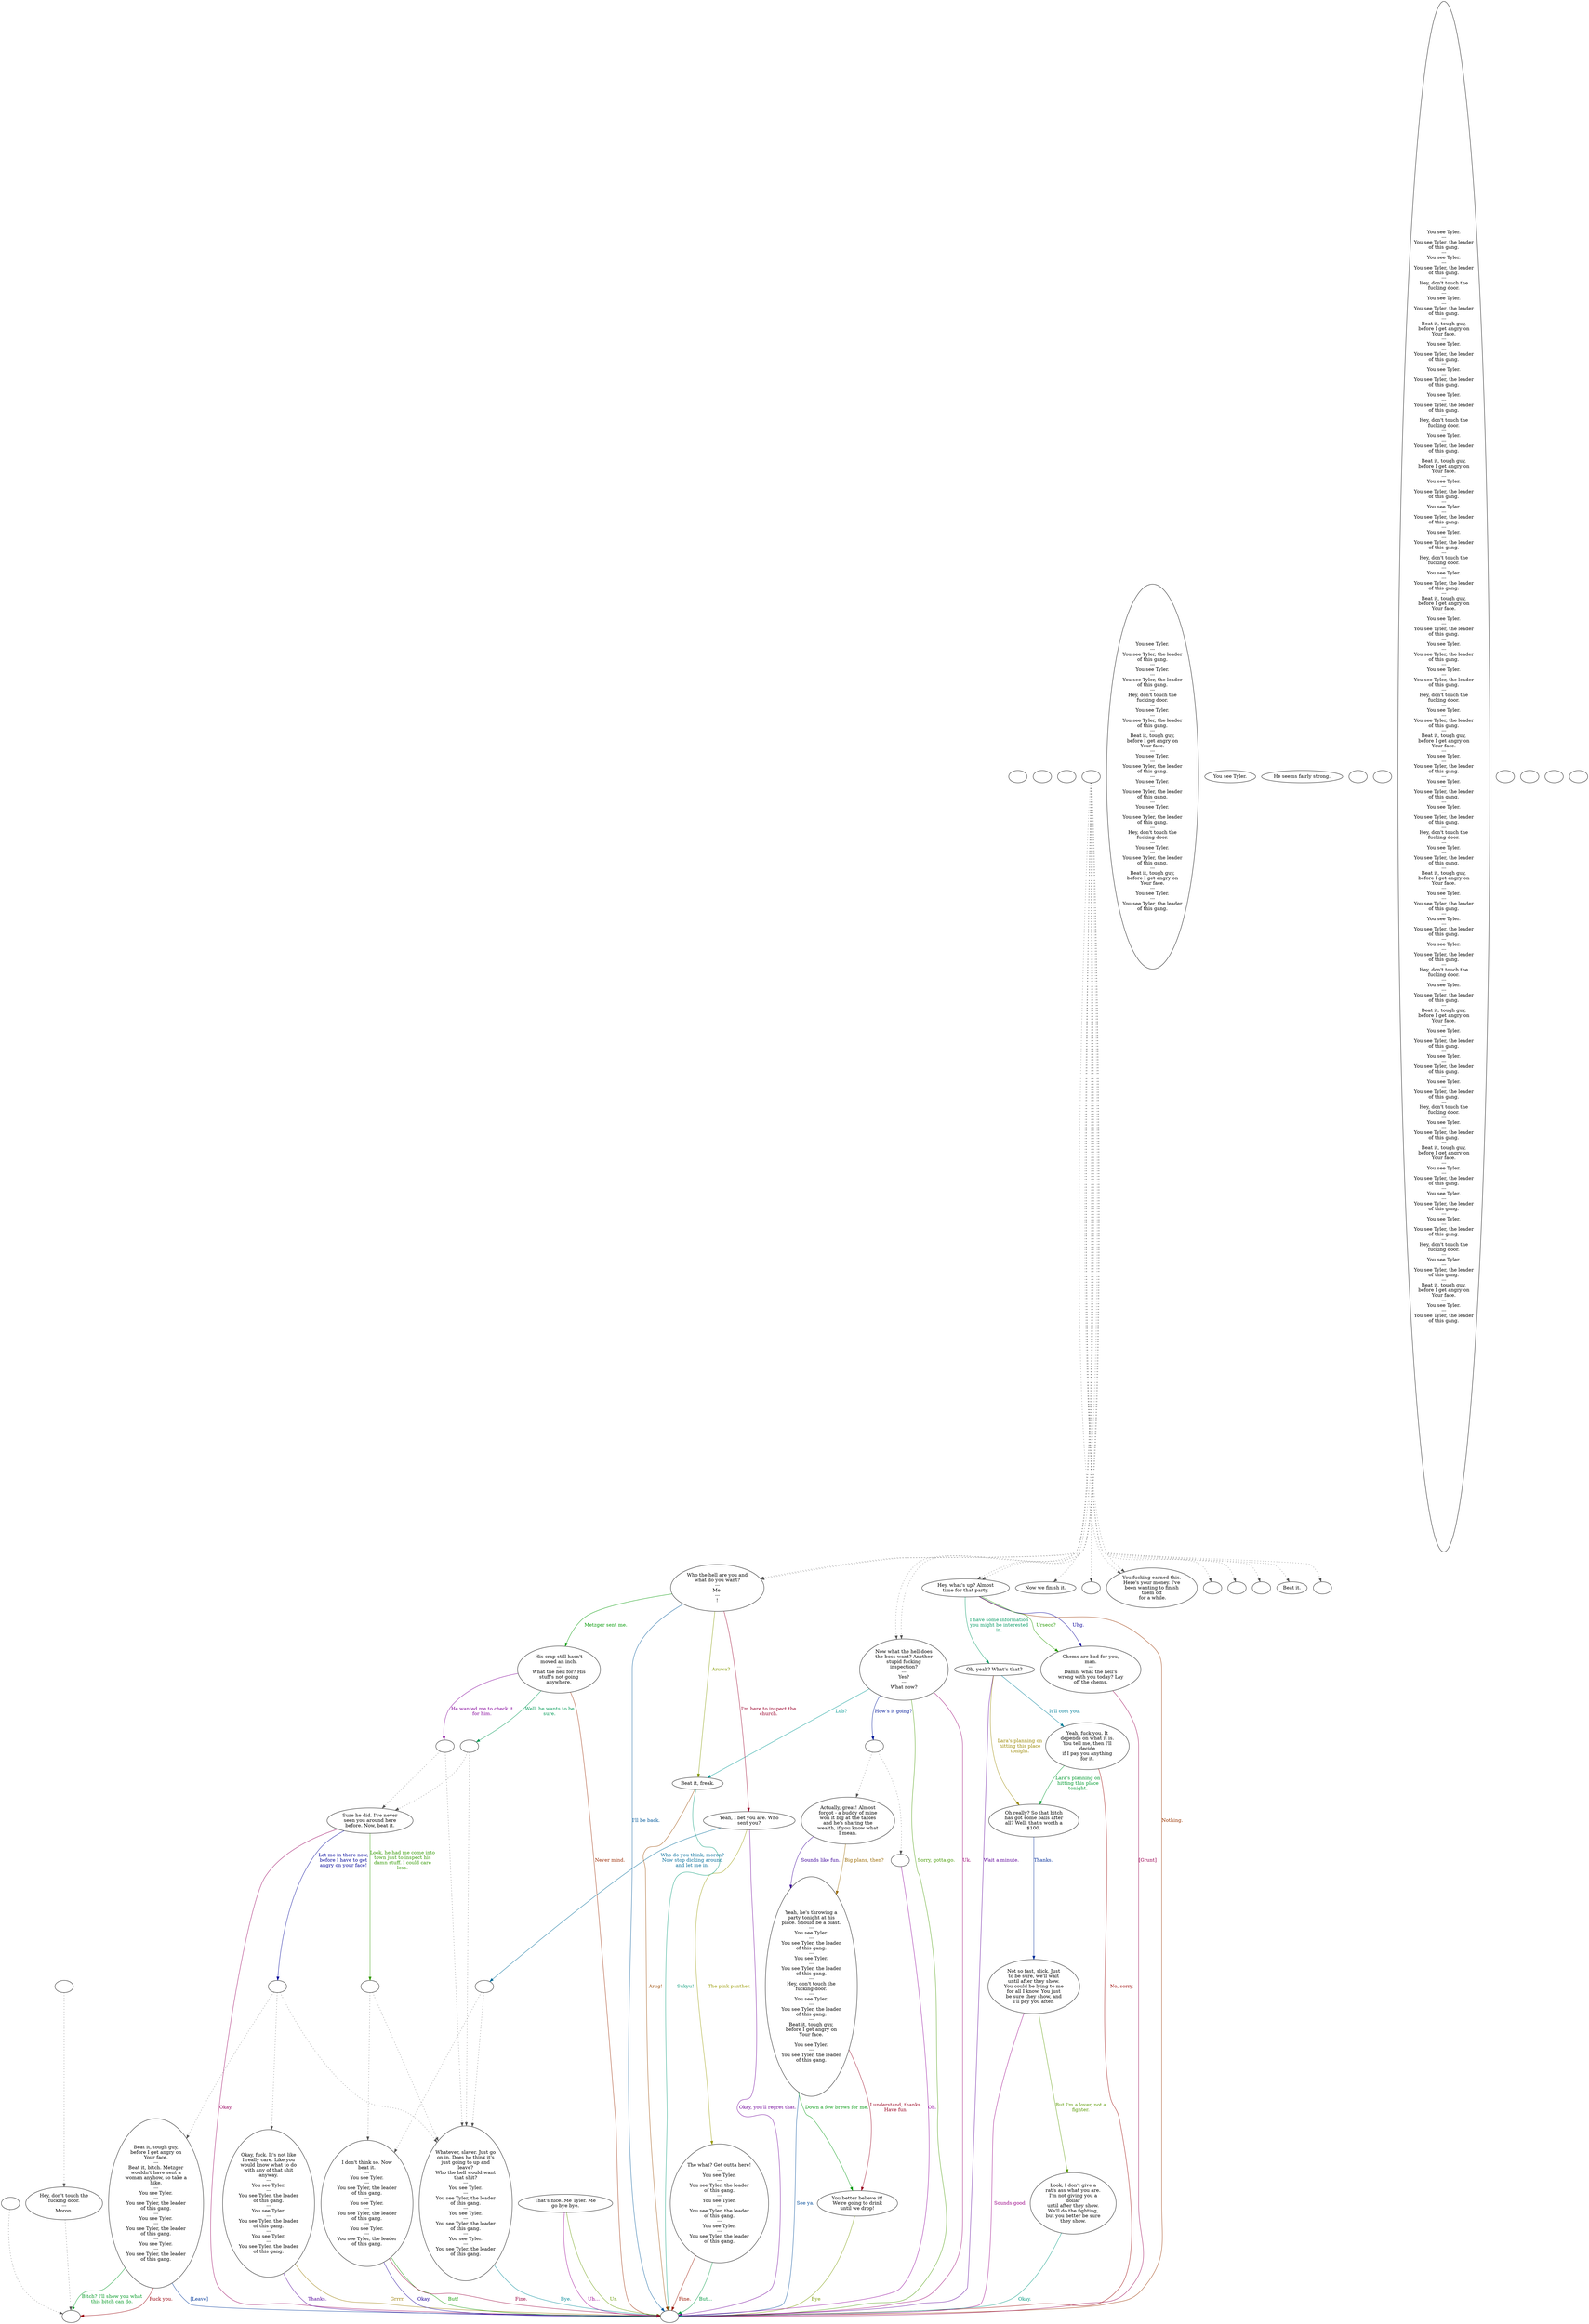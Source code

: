 digraph dcTyler {
  "checkPartyMembersNearDoor" [style=filled       fillcolor="#FFFFFF"       color="#000000"]
  "checkPartyMembersNearDoor" [label=""]
  "start" [style=filled       fillcolor="#FFFFFF"       color="#000000"]
  "start" [label=""]
  "critter_p_proc" [style=filled       fillcolor="#FFFFFF"       color="#000000"]
  "critter_p_proc" [label=""]
  "pickup_p_proc" [style=filled       fillcolor="#FFFFFF"       color="#000000"]
  "pickup_p_proc" -> "Node998" [style=dotted color="#555555"]
  "pickup_p_proc" [label=""]
  "talk_p_proc" [style=filled       fillcolor="#FFFFFF"       color="#000000"]
  "talk_p_proc" -> "Node002" [style=dotted color="#555555"]
  "talk_p_proc" -> "Node003" [style=dotted color="#555555"]
  "talk_p_proc" -> "Node027" [style=dotted color="#555555"]
  "talk_p_proc" -> "Node027" [style=dotted color="#555555"]
  "talk_p_proc" -> "Node004" [style=dotted color="#555555"]
  "talk_p_proc" -> "Node005" [style=dotted color="#555555"]
  "talk_p_proc" -> "Node024" [style=dotted color="#555555"]
  "talk_p_proc" -> "Node024" [style=dotted color="#555555"]
  "talk_p_proc" -> "Node018" [style=dotted color="#555555"]
  "talk_p_proc" -> "Node018" [style=dotted color="#555555"]
  "talk_p_proc" -> "Node023" [style=dotted color="#555555"]
  "talk_p_proc" -> "Node012" [style=dotted color="#555555"]
  "talk_p_proc" -> "Node032" [style=dotted color="#555555"]
  "talk_p_proc" -> "Node006" [style=dotted color="#555555"]
  "talk_p_proc" -> "Node006" [style=dotted color="#555555"]
  "talk_p_proc" [label=""]
  "destroy_p_proc" [style=filled       fillcolor="#FFFFFF"       color="#000000"]
  "destroy_p_proc" [label="You see Tyler.\n---\nYou see Tyler, the leader\nof this gang.\n---\nYou see Tyler.\n---\nYou see Tyler, the leader\nof this gang.\n---\nHey, don't touch the\nfucking door.\n---\nYou see Tyler.\n---\nYou see Tyler, the leader\nof this gang.\n---\nBeat it, tough guy,\nbefore I get angry on\nYour face.\n---\nYou see Tyler.\n---\nYou see Tyler, the leader\nof this gang.\n---\nYou see Tyler.\n---\nYou see Tyler, the leader\nof this gang.\n---\nYou see Tyler.\n---\nYou see Tyler, the leader\nof this gang.\n---\nHey, don't touch the\nfucking door.\n---\nYou see Tyler.\n---\nYou see Tyler, the leader\nof this gang.\n---\nBeat it, tough guy,\nbefore I get angry on\nYour face.\n---\nYou see Tyler.\n---\nYou see Tyler, the leader\nof this gang."]
  "look_at_p_proc" [style=filled       fillcolor="#FFFFFF"       color="#000000"]
  "look_at_p_proc" [label="You see Tyler."]
  "description_p_proc" [style=filled       fillcolor="#FFFFFF"       color="#000000"]
  "description_p_proc" [label="He seems fairly strong."]
  "use_skill_on_p_proc" [style=filled       fillcolor="#FFFFFF"       color="#000000"]
  "use_skill_on_p_proc" [label=""]
  "damage_p_proc" [style=filled       fillcolor="#FFFFFF"       color="#000000"]
  "damage_p_proc" [label=""]
  "map_enter_p_proc" [style=filled       fillcolor="#FFFFFF"       color="#000000"]
  "map_enter_p_proc" [label="You see Tyler.\n---\nYou see Tyler, the leader\nof this gang.\n---\nYou see Tyler.\n---\nYou see Tyler, the leader\nof this gang.\n---\nHey, don't touch the\nfucking door.\n---\nYou see Tyler.\n---\nYou see Tyler, the leader\nof this gang.\n---\nBeat it, tough guy,\nbefore I get angry on\nYour face.\n---\nYou see Tyler.\n---\nYou see Tyler, the leader\nof this gang.\n---\nYou see Tyler.\n---\nYou see Tyler, the leader\nof this gang.\n---\nYou see Tyler.\n---\nYou see Tyler, the leader\nof this gang.\n---\nHey, don't touch the\nfucking door.\n---\nYou see Tyler.\n---\nYou see Tyler, the leader\nof this gang.\n---\nBeat it, tough guy,\nbefore I get angry on\nYour face.\n---\nYou see Tyler.\n---\nYou see Tyler, the leader\nof this gang.\n---\nYou see Tyler.\n---\nYou see Tyler, the leader\nof this gang.\n---\nYou see Tyler.\n---\nYou see Tyler, the leader\nof this gang.\n---\nHey, don't touch the\nfucking door.\n---\nYou see Tyler.\n---\nYou see Tyler, the leader\nof this gang.\n---\nBeat it, tough guy,\nbefore I get angry on\nYour face.\n---\nYou see Tyler.\n---\nYou see Tyler, the leader\nof this gang.\n---\nYou see Tyler.\n---\nYou see Tyler, the leader\nof this gang.\n---\nYou see Tyler.\n---\nYou see Tyler, the leader\nof this gang.\n---\nHey, don't touch the\nfucking door.\n---\nYou see Tyler.\n---\nYou see Tyler, the leader\nof this gang.\n---\nBeat it, tough guy,\nbefore I get angry on\nYour face.\n---\nYou see Tyler.\n---\nYou see Tyler, the leader\nof this gang.\n---\nYou see Tyler.\n---\nYou see Tyler, the leader\nof this gang.\n---\nYou see Tyler.\n---\nYou see Tyler, the leader\nof this gang.\n---\nHey, don't touch the\nfucking door.\n---\nYou see Tyler.\n---\nYou see Tyler, the leader\nof this gang.\n---\nBeat it, tough guy,\nbefore I get angry on\nYour face.\n---\nYou see Tyler.\n---\nYou see Tyler, the leader\nof this gang.\n---\nYou see Tyler.\n---\nYou see Tyler, the leader\nof this gang.\n---\nYou see Tyler.\n---\nYou see Tyler, the leader\nof this gang.\n---\nHey, don't touch the\nfucking door.\n---\nYou see Tyler.\n---\nYou see Tyler, the leader\nof this gang.\n---\nBeat it, tough guy,\nbefore I get angry on\nYour face.\n---\nYou see Tyler.\n---\nYou see Tyler, the leader\nof this gang.\n---\nYou see Tyler.\n---\nYou see Tyler, the leader\nof this gang.\n---\nYou see Tyler.\n---\nYou see Tyler, the leader\nof this gang.\n---\nHey, don't touch the\nfucking door.\n---\nYou see Tyler.\n---\nYou see Tyler, the leader\nof this gang.\n---\nBeat it, tough guy,\nbefore I get angry on\nYour face.\n---\nYou see Tyler.\n---\nYou see Tyler, the leader\nof this gang.\n---\nYou see Tyler.\n---\nYou see Tyler, the leader\nof this gang.\n---\nYou see Tyler.\n---\nYou see Tyler, the leader\nof this gang.\n---\nHey, don't touch the\nfucking door.\n---\nYou see Tyler.\n---\nYou see Tyler, the leader\nof this gang.\n---\nBeat it, tough guy,\nbefore I get angry on\nYour face.\n---\nYou see Tyler.\n---\nYou see Tyler, the leader\nof this gang."]
  "map_exit_p_proc" [style=filled       fillcolor="#FFFFFF"       color="#000000"]
  "map_exit_p_proc" [label=""]
  "timed_event_p_proc" [style=filled       fillcolor="#FFFFFF"       color="#000000"]
  "timed_event_p_proc" -> "Node001" [style=dotted color="#555555"]
  "timed_event_p_proc" [label=""]
  "map_update_p_proc" [style=filled       fillcolor="#FFFFFF"       color="#000000"]
  "map_update_p_proc" [label=""]
  "combat_p_proc" [style=filled       fillcolor="#FFFFFF"       color="#000000"]
  "combat_p_proc" [label=""]
  "push_p_proc" [style=filled       fillcolor="#FFFFFF"       color="#000000"]
  "push_p_proc" [label=""]
  "Node998" [style=filled       fillcolor="#FFFFFF"       color="#000000"]
  "Node998" [label=""]
  "Node999" [style=filled       fillcolor="#FFFFFF"       color="#000000"]
  "Node999" [label=""]
  "Node001" [style=filled       fillcolor="#FFFFFF"       color="#000000"]
  "Node001" -> "Node998" [style=dotted color="#555555"]
  "Node001" [label="Hey, don't touch the\nfucking door.\n---\nMoron."]
  "Node002" [style=filled       fillcolor="#FFFFFF"       color="#000000"]
  "Node002" [label="Now we finish it."]
  "Node003" [style=filled       fillcolor="#FFFFFF"       color="#000000"]
  "Node003" [label=""]
  "Node004" [style=filled       fillcolor="#FFFFFF"       color="#000000"]
  "Node004" [label=""]
  "Node005" [style=filled       fillcolor="#FFFFFF"       color="#000000"]
  "Node005" [label=""]
  "Node006" [style=filled       fillcolor="#FFFFFF"       color="#000000"]
  "Node006" [label="Who the hell are you and\nwhat do you want?\n---\nMe \n---\n!"]
  "Node006" -> "Node007" [label="Metzger sent me." color="#009902" fontcolor="#009902"]
  "Node006" -> "Node016" [label="I'm here to inspect the\nchurch." color="#99002A" fontcolor="#99002A"]
  "Node006" -> "Node999" [label="I'll be back." color="#005799" fontcolor="#005799"]
  "Node006" -> "Node014" [label="Aruwa?" color="#849900" fontcolor="#849900"]
  "Node007" [style=filled       fillcolor="#FFFFFF"       color="#000000"]
  "Node007" [label="His crap still hasn't\nmoved an inch.\n---\nWhat the hell for? His\nstuff's not going\nanywhere."]
  "Node007" -> "Node990" [label="He wanted me to check it\nfor him." color="#820099" fontcolor="#820099"]
  "Node007" -> "Node989" [label="Well, he wants to be\nsure." color="#009955" fontcolor="#009955"]
  "Node007" -> "Node999" [label="Never mind." color="#992800" fontcolor="#992800"]
  "Node008" [style=filled       fillcolor="#FFFFFF"       color="#000000"]
  "Node008" [label="Sure he did. I've never\nseen you around here\nbefore. Now, beat it."]
  "Node008" -> "Node988" [label="Let me in there now,\nbefore I have to get\nangry on your face!" color="#000499" fontcolor="#000499"]
  "Node008" -> "Node987" [label="Look, he had me come into\ntown just to inspect his\ndamn stuff. I could care\nless." color="#319900" fontcolor="#319900"]
  "Node008" -> "Node999" [label="Okay." color="#99005E" fontcolor="#99005E"]
  "Node009" [style=filled       fillcolor="#FFFFFF"       color="#000000"]
  "Node009" [label="Whatever, slaver. Just go\non in. Does he think it's\njust going to up and\nleave?\nWho the hell would want\nthat shit?\n---\nYou see Tyler.\n---\nYou see Tyler, the leader\nof this gang.\n---\nYou see Tyler.\n---\nYou see Tyler, the leader\nof this gang.\n---\nYou see Tyler.\n---\nYou see Tyler, the leader\nof this gang."]
  "Node009" -> "Node999" [label="Bye." color="#008A99" fontcolor="#008A99"]
  "Node010" [style=filled       fillcolor="#FFFFFF"       color="#000000"]
  "Node010" [label="Okay, fuck. It's not like\nI really care. Like you\nwould know what to do\nwith any of that shit\nanyway.\n---\nYou see Tyler.\n---\nYou see Tyler, the leader\nof this gang.\n---\nYou see Tyler.\n---\nYou see Tyler, the leader\nof this gang.\n---\nYou see Tyler.\n---\nYou see Tyler, the leader\nof this gang."]
  "Node010" -> "Node999" [label="Grrrr." color="#997B00" fontcolor="#997B00"]
  "Node010" -> "Node999" [label="Thanks." color="#4F0099" fontcolor="#4F0099"]
  "Node011" [style=filled       fillcolor="#FFFFFF"       color="#000000"]
  "Node011" [label="Beat it, tough guy,\nbefore I get angry on\nYour face.\n---\nBeat it, bitch. Metzger\nwouldn't have sent a\nwoman anyhow, so take a\nhike.\n---\nYou see Tyler.\n---\nYou see Tyler, the leader\nof this gang.\n---\nYou see Tyler.\n---\nYou see Tyler, the leader\nof this gang.\n---\nYou see Tyler.\n---\nYou see Tyler, the leader\nof this gang."]
  "Node011" -> "Node998" [label="Bitch? I'll show you what\nthis bitch can do." color="#009922" fontcolor="#009922"]
  "Node011" -> "Node998" [label="Fuck you." color="#99000B" fontcolor="#99000B"]
  "Node011" -> "Node999" [label="[Leave]" color="#003799" fontcolor="#003799"]
  "Node012" [style=filled       fillcolor="#FFFFFF"       color="#000000"]
  "Node012" [label="Beat it."]
  "Node013" [style=filled       fillcolor="#FFFFFF"       color="#000000"]
  "Node013" [label="That's nice. Me Tyler. Me\ngo bye bye."]
  "Node013" -> "Node999" [label="Ur." color="#649900" fontcolor="#649900"]
  "Node013" -> "Node999" [label="Uh…" color="#990091" fontcolor="#990091"]
  "Node014" [style=filled       fillcolor="#FFFFFF"       color="#000000"]
  "Node014" [label="Beat it, freak."]
  "Node014" -> "Node999" [label="Sukyu!" color="#009975" fontcolor="#009975"]
  "Node014" -> "Node999" [label="Arug!" color="#994800" fontcolor="#994800"]
  "Node015" [style=filled       fillcolor="#FFFFFF"       color="#000000"]
  "Node015" [label="I don't think so. Now\nbeat it.\n---\nYou see Tyler.\n---\nYou see Tyler, the leader\nof this gang.\n---\nYou see Tyler.\n---\nYou see Tyler, the leader\nof this gang.\n---\nYou see Tyler.\n---\nYou see Tyler, the leader\nof this gang."]
  "Node015" -> "Node999" [label="Okay." color="#1B0099" fontcolor="#1B0099"]
  "Node015" -> "Node999" [label="But!" color="#119900" fontcolor="#119900"]
  "Node015" -> "Node999" [label="Fine." color="#99003E" fontcolor="#99003E"]
  "Node016" [style=filled       fillcolor="#FFFFFF"       color="#000000"]
  "Node016" [label="Yeah, I bet you are. Who\nsent you?"]
  "Node016" -> "Node986" [label="Who do you think, moron?\nNow stop dicking around\nand let me in." color="#006B99" fontcolor="#006B99"]
  "Node016" -> "Node017" [label="The pink panther." color="#979900" fontcolor="#979900"]
  "Node016" -> "Node999" [label="Okay, you'll regret that." color="#6E0099" fontcolor="#6E0099"]
  "Node017" [style=filled       fillcolor="#FFFFFF"       color="#000000"]
  "Node017" [label="The what? Get outta here!\n---\nYou see Tyler.\n---\nYou see Tyler, the leader\nof this gang.\n---\nYou see Tyler.\n---\nYou see Tyler, the leader\nof this gang.\n---\nYou see Tyler.\n---\nYou see Tyler, the leader\nof this gang."]
  "Node017" -> "Node999" [label="But..." color="#009942" fontcolor="#009942"]
  "Node017" -> "Node999" [label="Fine." color="#991500" fontcolor="#991500"]
  "Node018" [style=filled       fillcolor="#FFFFFF"       color="#000000"]
  "Node018" [label="Now what the hell does\nthe boss want? Another\nstupid fucking\ninspection?\n---\nYes?\n---\nWhat now?"]
  "Node018" -> "Node985" [label="How's it going?" color="#001899" fontcolor="#001899"]
  "Node018" -> "Node999" [label="Sorry, gotta go." color="#449900" fontcolor="#449900"]
  "Node018" -> "Node999" [label="Uk." color="#990071" fontcolor="#990071"]
  "Node018" -> "Node014" [label="Lub?" color="#009994" fontcolor="#009994"]
  "Node019" [style=filled       fillcolor="#FFFFFF"       color="#000000"]
  "Node019" [label="Actually, great! Almost\nforgot - a buddy of mine\nwon it big at the tables\nand he's sharing the\nwealth, if you know what\nI mean."]
  "Node019" -> "Node020" [label="Big plans, then?" color="#996800" fontcolor="#996800"]
  "Node019" -> "Node020" [label="Sounds like fun." color="#3B0099" fontcolor="#3B0099"]
  "Node020" [style=filled       fillcolor="#FFFFFF"       color="#000000"]
  "Node020" [label="Yeah, he's throwing a\nparty tonight at his\nplace. Should be a blast.\n---\nYou see Tyler.\n---\nYou see Tyler, the leader\nof this gang.\n---\nYou see Tyler.\n---\nYou see Tyler, the leader\nof this gang.\n---\nHey, don't touch the\nfucking door.\n---\nYou see Tyler.\n---\nYou see Tyler, the leader\nof this gang.\n---\nBeat it, tough guy,\nbefore I get angry on\nYour face.\n---\nYou see Tyler.\n---\nYou see Tyler, the leader\nof this gang."]
  "Node020" -> "Node021" [label="Down a few brews for me." color="#00990E" fontcolor="#00990E"]
  "Node020" -> "Node021" [label="I understand, thanks.\nHave fun." color="#99001E" fontcolor="#99001E"]
  "Node020" -> "Node999" [label="See ya." color="#004B99" fontcolor="#004B99"]
  "Node021" [style=filled       fillcolor="#FFFFFF"       color="#000000"]
  "Node021" [label="You better believe it!\nWe're going to drink\nuntil we drop!"]
  "Node021" -> "Node999" [label="Bye" color="#789900" fontcolor="#789900"]
  "Node022" [style=filled       fillcolor="#FFFFFF"       color="#000000"]
  "Node022" [label=""]
  "Node022" -> "Node999" [label="Oh." color="#8E0099" fontcolor="#8E0099"]
  "Node023" [style=filled       fillcolor="#FFFFFF"       color="#000000"]
  "Node023" [label=""]
  "Node024" [style=filled       fillcolor="#FFFFFF"       color="#000000"]
  "Node024" [label="Hey, what's up? Almost\ntime for that party."]
  "Node024" -> "Node026" [label="I have some information\nyou might be interested\nin." color="#009961" fontcolor="#009961"]
  "Node024" -> "Node999" [label="Nothing." color="#993400" fontcolor="#993400"]
  "Node024" -> "Node025" [label="Uhg." color="#080099" fontcolor="#080099"]
  "Node024" -> "Node025" [label="Urseco?" color="#259900" fontcolor="#259900"]
  "Node025" [style=filled       fillcolor="#FFFFFF"       color="#000000"]
  "Node025" [label="Chems are bad for you,\nman.\n---\nDamn, what the hell's\nwrong with you today? Lay\noff the chems."]
  "Node025" -> "Node999" [label="[Grunt]" color="#990051" fontcolor="#990051"]
  "Node026" [style=filled       fillcolor="#FFFFFF"       color="#000000"]
  "Node026" [label="Oh, yeah? What's that?"]
  "Node026" -> "Node028" [label="It'll cost you." color="#007E99" fontcolor="#007E99"]
  "Node026" -> "Node029" [label="Lara's planning on\nhitting this place\ntonight." color="#998700" fontcolor="#998700"]
  "Node026" -> "Node999" [label="Wait a minute." color="#5B0099" fontcolor="#5B0099"]
  "Node027" [style=filled       fillcolor="#FFFFFF"       color="#000000"]
  "Node027" [label="You fucking earned this.\nHere's your money. I've\nbeen wanting to finish\nthem off\n for a while."]
  "Node028" [style=filled       fillcolor="#FFFFFF"       color="#000000"]
  "Node028" [label="Yeah, fuck you. It\ndepends on what it is.\nYou tell me, then I'll\ndecide\nif I pay you anything\nfor it."]
  "Node028" -> "Node029" [label="Lara's planning on\nhitting this place\ntonight." color="#00992E" fontcolor="#00992E"]
  "Node028" -> "Node999" [label="No, sorry." color="#990100" fontcolor="#990100"]
  "Node029" [style=filled       fillcolor="#FFFFFF"       color="#000000"]
  "Node029" [label="Oh really? So that bitch\nhas got some balls after\nall? Well, that's worth a\n$100."]
  "Node029" -> "Node030" [label="Thanks." color="#002B99" fontcolor="#002B99"]
  "Node030" [style=filled       fillcolor="#FFFFFF"       color="#000000"]
  "Node030" [label="Not so fast, slick. Just\nto be sure, we'll wait\nuntil after they show.\nYou could be lying to me\nfor all I know. You just\nbe sure they show, and\nI'll pay you after."]
  "Node030" -> "Node031" [label="But I'm a lover, not a\nfighter." color="#589900" fontcolor="#589900"]
  "Node030" -> "Node999" [label="Sounds good." color="#990085" fontcolor="#990085"]
  "Node031" [style=filled       fillcolor="#FFFFFF"       color="#000000"]
  "Node031" [label="Look, I don't give a\nrat's ass what you are.\nI'm not giving you a\ndollar\nuntil after they show.\nWe'll do the fighting,\nbut you better be sure\nthey show."]
  "Node031" -> "Node999" [label="Okay." color="#009981" fontcolor="#009981"]
  "Node032" [style=filled       fillcolor="#FFFFFF"       color="#000000"]
  "Node032" [label=""]
  "Node990" [style=filled       fillcolor="#FFFFFF"       color="#000000"]
  "Node990" -> "Node009" [style=dotted color="#555555"]
  "Node990" -> "Node008" [style=dotted color="#555555"]
  "Node990" [label=""]
  "Node989" [style=filled       fillcolor="#FFFFFF"       color="#000000"]
  "Node989" -> "Node009" [style=dotted color="#555555"]
  "Node989" -> "Node008" [style=dotted color="#555555"]
  "Node989" [label=""]
  "Node988" [style=filled       fillcolor="#FFFFFF"       color="#000000"]
  "Node988" -> "Node010" [style=dotted color="#555555"]
  "Node988" -> "Node009" [style=dotted color="#555555"]
  "Node988" -> "Node011" [style=dotted color="#555555"]
  "Node988" [label=""]
  "Node987" [style=filled       fillcolor="#FFFFFF"       color="#000000"]
  "Node987" -> "Node009" [style=dotted color="#555555"]
  "Node987" -> "Node015" [style=dotted color="#555555"]
  "Node987" [label=""]
  "Node986" [style=filled       fillcolor="#FFFFFF"       color="#000000"]
  "Node986" -> "Node009" [style=dotted color="#555555"]
  "Node986" -> "Node015" [style=dotted color="#555555"]
  "Node986" [label=""]
  "Node985" [style=filled       fillcolor="#FFFFFF"       color="#000000"]
  "Node985" -> "Node019" [style=dotted color="#555555"]
  "Node985" -> "Node022" [style=dotted color="#555555"]
  "Node985" [label=""]
}